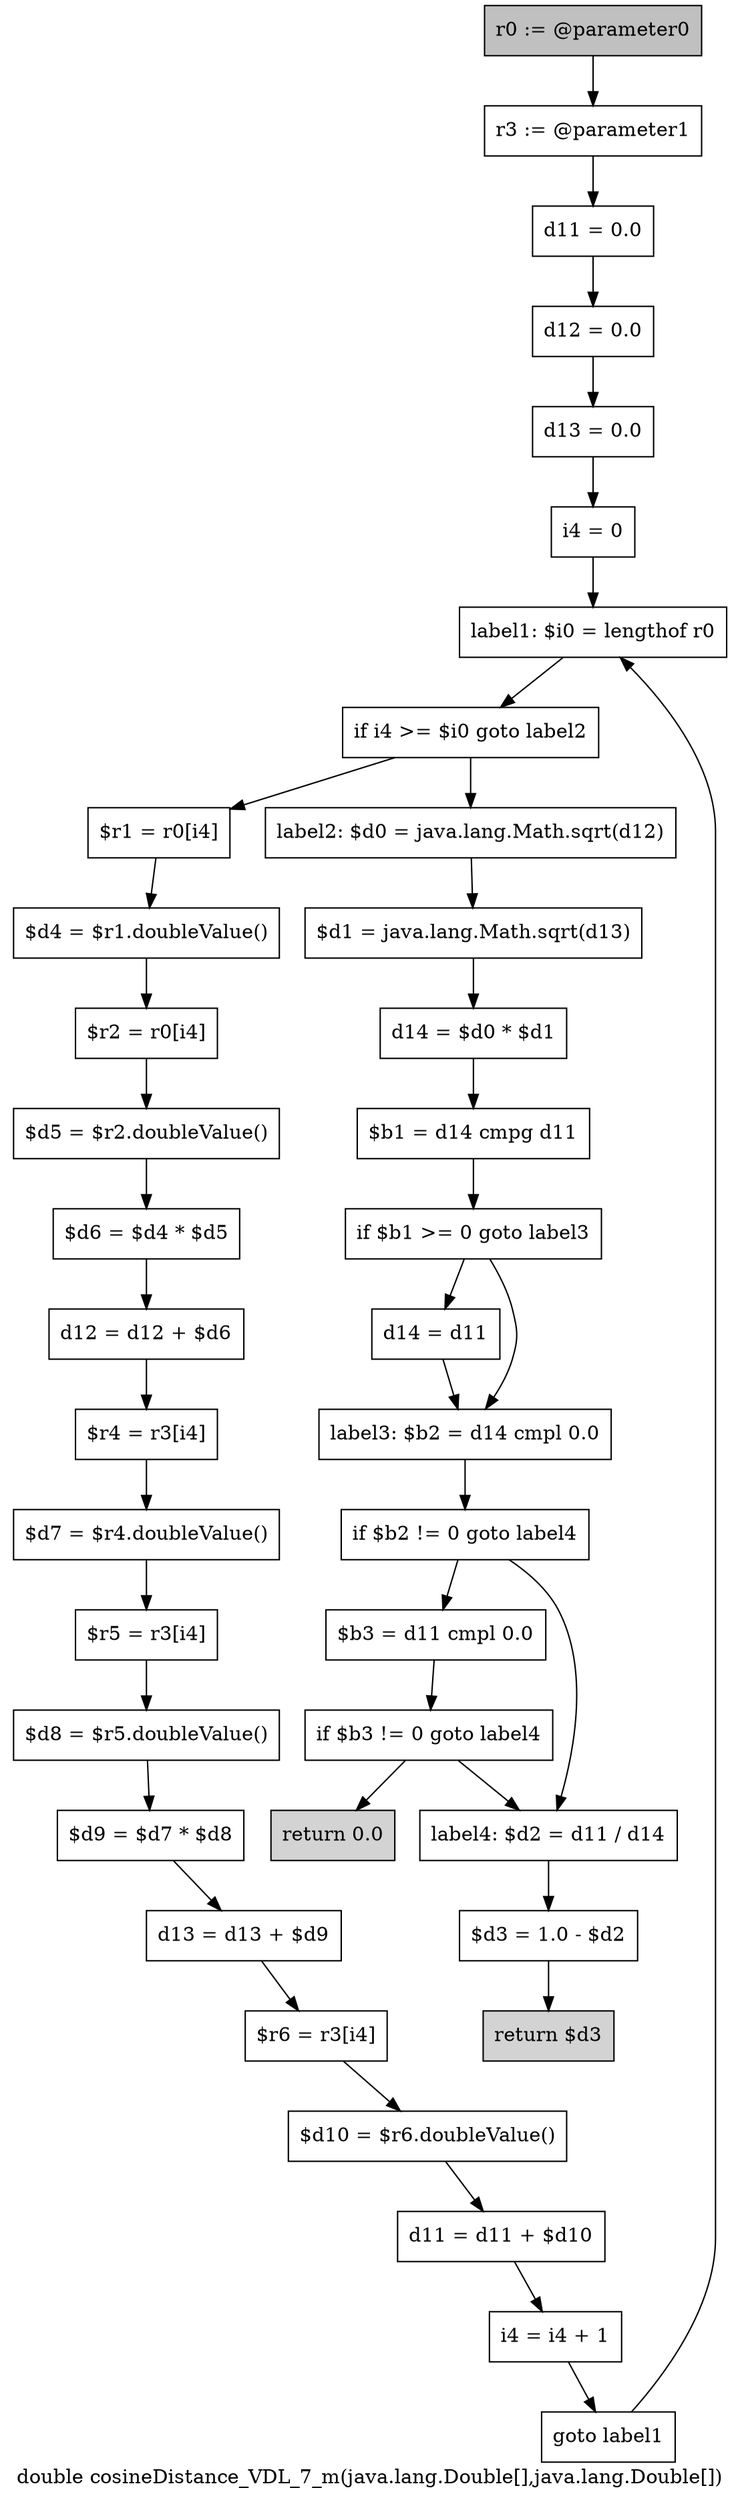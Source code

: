 digraph "double cosineDistance_VDL_7_m(java.lang.Double[],java.lang.Double[])" {
    label="double cosineDistance_VDL_7_m(java.lang.Double[],java.lang.Double[])";
    node [shape=box];
    "0" [style=filled,fillcolor=gray,label="r0 := @parameter0",];
    "1" [label="r3 := @parameter1",];
    "0"->"1";
    "2" [label="d11 = 0.0",];
    "1"->"2";
    "3" [label="d12 = 0.0",];
    "2"->"3";
    "4" [label="d13 = 0.0",];
    "3"->"4";
    "5" [label="i4 = 0",];
    "4"->"5";
    "6" [label="label1: $i0 = lengthof r0",];
    "5"->"6";
    "7" [label="if i4 >= $i0 goto label2",];
    "6"->"7";
    "8" [label="$r1 = r0[i4]",];
    "7"->"8";
    "25" [label="label2: $d0 = java.lang.Math.sqrt(d12)",];
    "7"->"25";
    "9" [label="$d4 = $r1.doubleValue()",];
    "8"->"9";
    "10" [label="$r2 = r0[i4]",];
    "9"->"10";
    "11" [label="$d5 = $r2.doubleValue()",];
    "10"->"11";
    "12" [label="$d6 = $d4 * $d5",];
    "11"->"12";
    "13" [label="d12 = d12 + $d6",];
    "12"->"13";
    "14" [label="$r4 = r3[i4]",];
    "13"->"14";
    "15" [label="$d7 = $r4.doubleValue()",];
    "14"->"15";
    "16" [label="$r5 = r3[i4]",];
    "15"->"16";
    "17" [label="$d8 = $r5.doubleValue()",];
    "16"->"17";
    "18" [label="$d9 = $d7 * $d8",];
    "17"->"18";
    "19" [label="d13 = d13 + $d9",];
    "18"->"19";
    "20" [label="$r6 = r3[i4]",];
    "19"->"20";
    "21" [label="$d10 = $r6.doubleValue()",];
    "20"->"21";
    "22" [label="d11 = d11 + $d10",];
    "21"->"22";
    "23" [label="i4 = i4 + 1",];
    "22"->"23";
    "24" [label="goto label1",];
    "23"->"24";
    "24"->"6";
    "26" [label="$d1 = java.lang.Math.sqrt(d13)",];
    "25"->"26";
    "27" [label="d14 = $d0 * $d1",];
    "26"->"27";
    "28" [label="$b1 = d14 cmpg d11",];
    "27"->"28";
    "29" [label="if $b1 >= 0 goto label3",];
    "28"->"29";
    "30" [label="d14 = d11",];
    "29"->"30";
    "31" [label="label3: $b2 = d14 cmpl 0.0",];
    "29"->"31";
    "30"->"31";
    "32" [label="if $b2 != 0 goto label4",];
    "31"->"32";
    "33" [label="$b3 = d11 cmpl 0.0",];
    "32"->"33";
    "36" [label="label4: $d2 = d11 / d14",];
    "32"->"36";
    "34" [label="if $b3 != 0 goto label4",];
    "33"->"34";
    "35" [style=filled,fillcolor=lightgray,label="return 0.0",];
    "34"->"35";
    "34"->"36";
    "37" [label="$d3 = 1.0 - $d2",];
    "36"->"37";
    "38" [style=filled,fillcolor=lightgray,label="return $d3",];
    "37"->"38";
}
